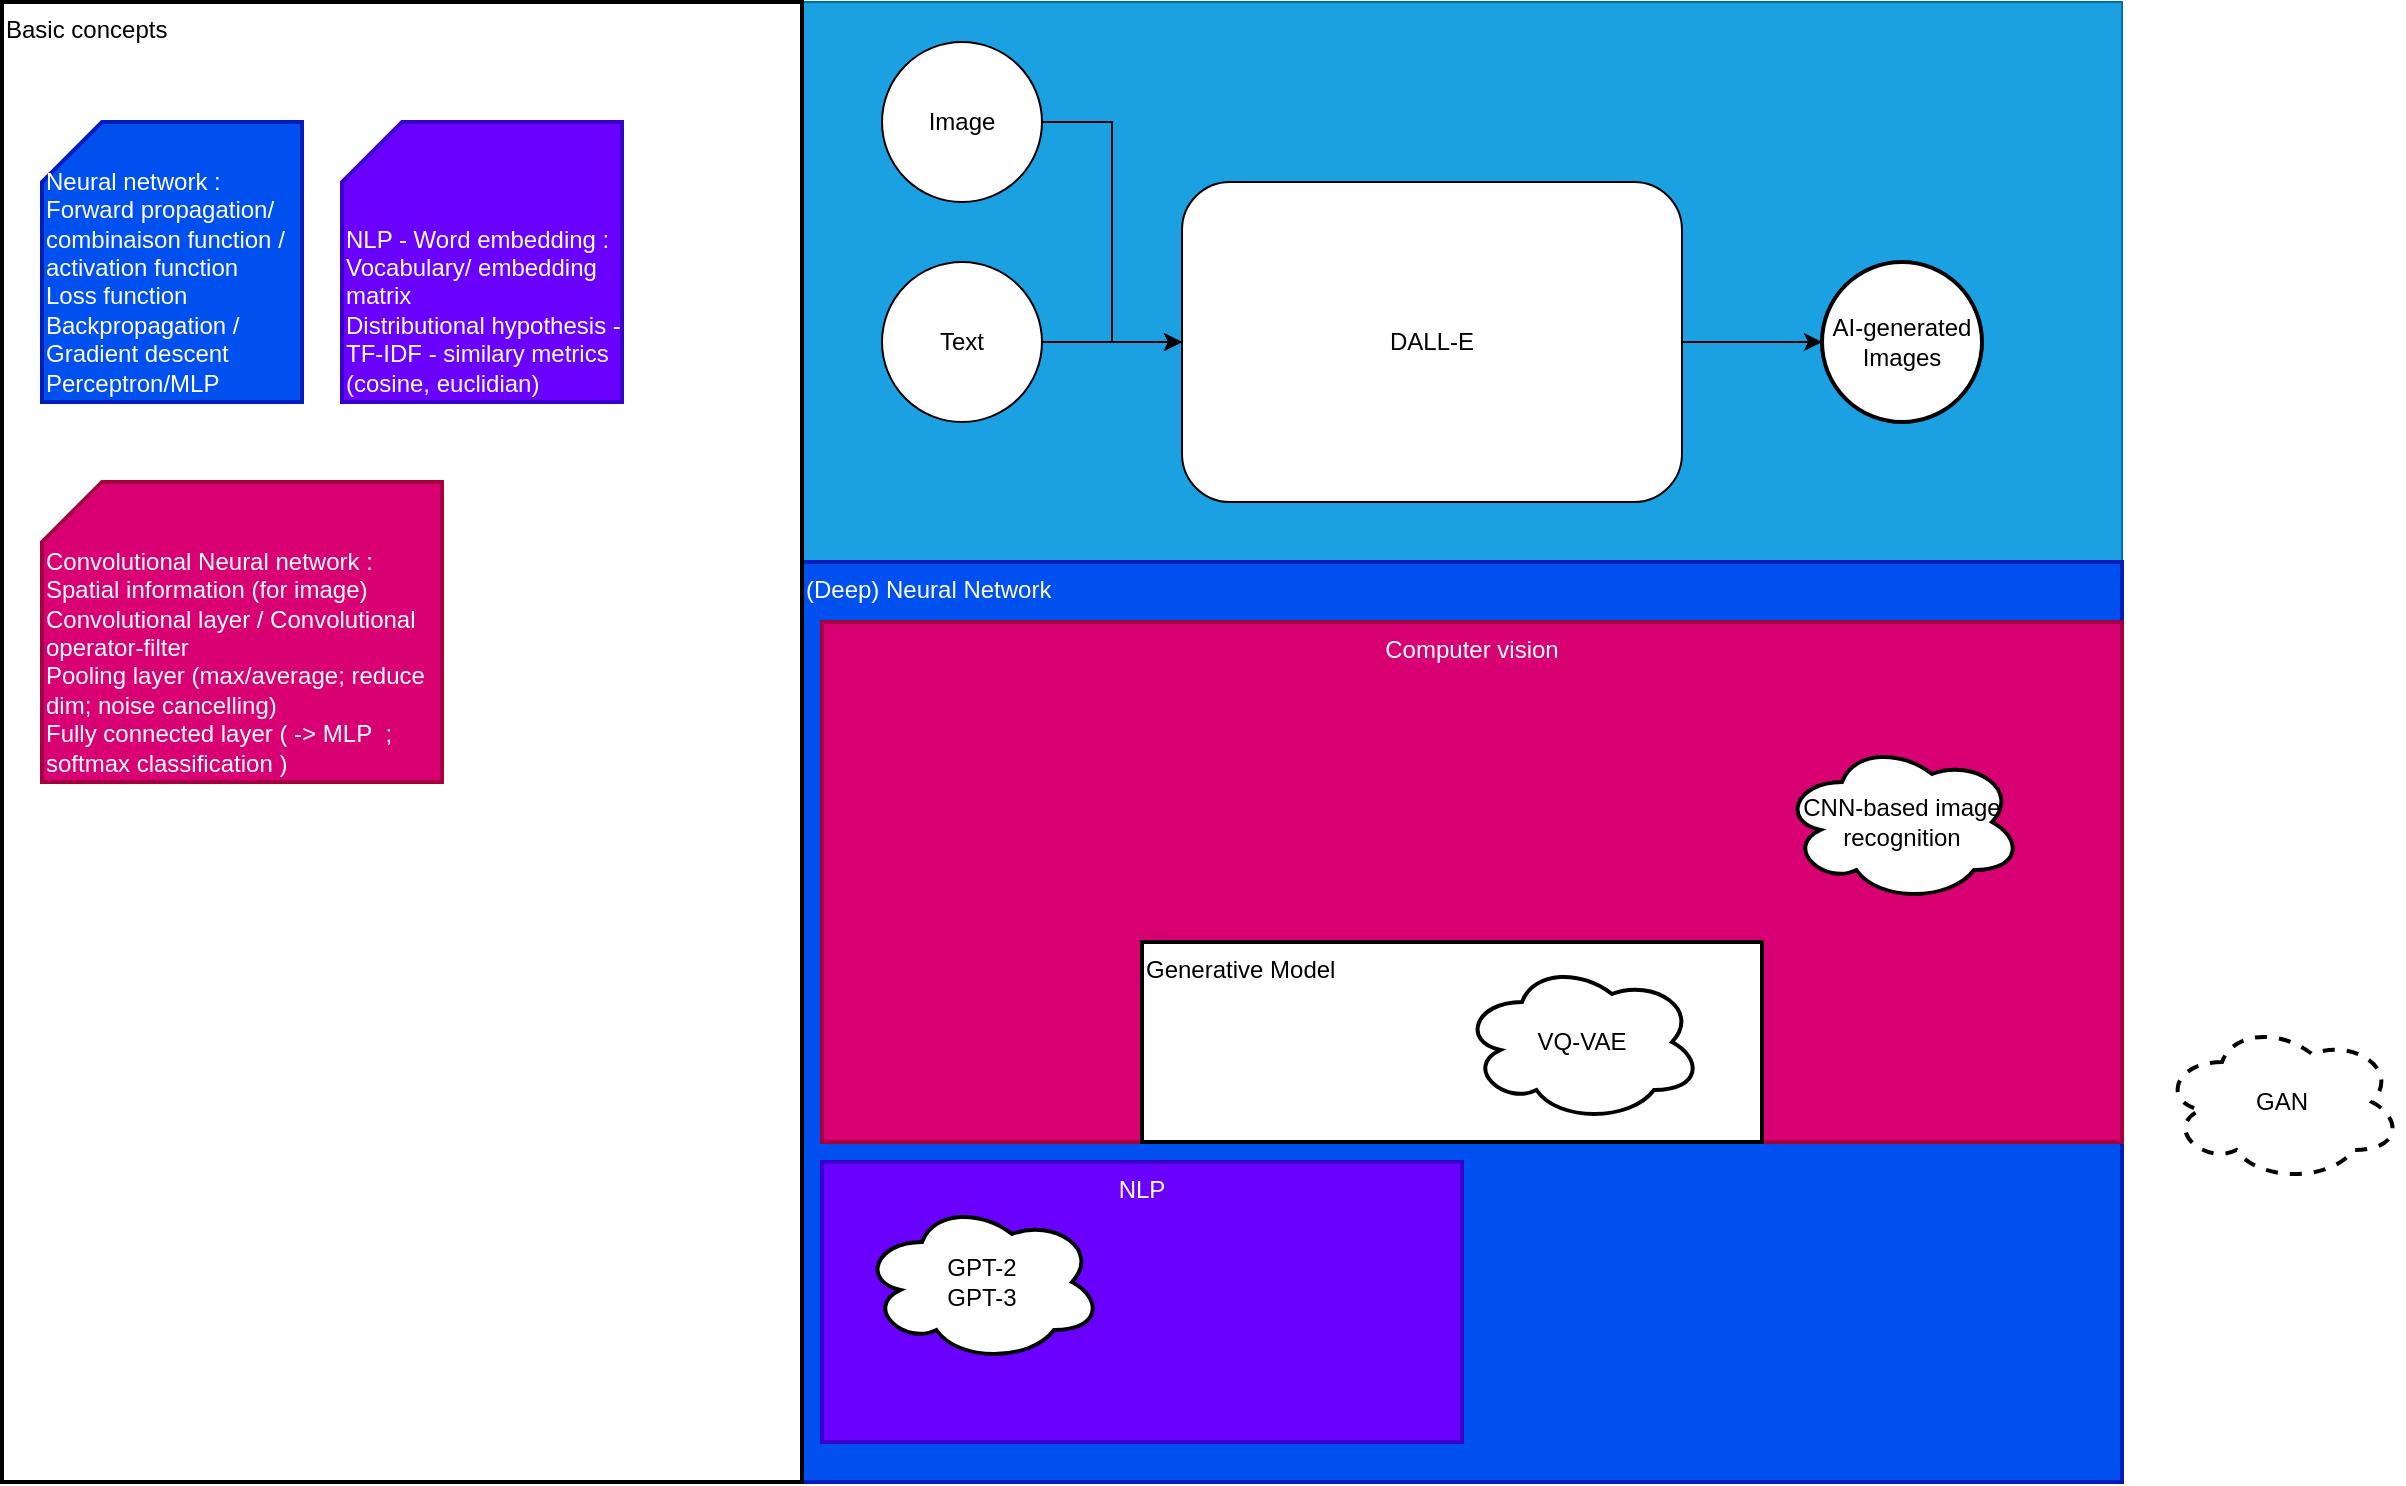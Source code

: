 <mxfile>
    <diagram id="71J7qtDuMBJcCd-01jse" name="Page-1">
        <mxGraphModel dx="1654" dy="649" grid="1" gridSize="10" guides="1" tooltips="1" connect="1" arrows="1" fold="1" page="1" pageScale="1" pageWidth="827" pageHeight="1169" math="0" shadow="0">
            <root>
                <mxCell id="0"/>
                <mxCell id="1" parent="0"/>
                <mxCell id="3" value="" style="rounded=0;whiteSpace=wrap;html=1;fillColor=#1ba1e2;strokeColor=#006EAF;fontColor=#ffffff;" parent="1" vertex="1">
                    <mxGeometry x="110" y="60" width="660" height="540" as="geometry"/>
                </mxCell>
                <mxCell id="11" value="(Deep) Neural Network" style="rounded=0;whiteSpace=wrap;html=1;strokeWidth=2;align=left;verticalAlign=top;fillColor=#0050ef;strokeColor=#001DBC;fontColor=#ffffff;" parent="1" vertex="1">
                    <mxGeometry x="110" y="340" width="660" height="460" as="geometry"/>
                </mxCell>
                <mxCell id="13" value="Computer vision" style="rounded=0;whiteSpace=wrap;html=1;strokeWidth=2;verticalAlign=top;fillColor=#d80073;strokeColor=#A50040;fontColor=#ffffff;" parent="1" vertex="1">
                    <mxGeometry x="120" y="370" width="650" height="260" as="geometry"/>
                </mxCell>
                <mxCell id="19" value="Generative Model" style="rounded=0;whiteSpace=wrap;html=1;strokeWidth=2;gradientColor=none;verticalAlign=top;align=left;" parent="1" vertex="1">
                    <mxGeometry x="280" y="530" width="310" height="100" as="geometry"/>
                </mxCell>
                <mxCell id="9" style="edgeStyle=orthogonalEdgeStyle;rounded=0;orthogonalLoop=1;jettySize=auto;html=1;" parent="1" source="4" target="7" edge="1">
                    <mxGeometry relative="1" as="geometry"/>
                </mxCell>
                <mxCell id="4" value="DALL-E" style="rounded=1;whiteSpace=wrap;html=1;gradientColor=none;" parent="1" vertex="1">
                    <mxGeometry x="300" y="150" width="250" height="160" as="geometry"/>
                </mxCell>
                <mxCell id="8" style="edgeStyle=orthogonalEdgeStyle;rounded=0;orthogonalLoop=1;jettySize=auto;html=1;entryX=0;entryY=0.5;entryDx=0;entryDy=0;" parent="1" source="6" target="4" edge="1">
                    <mxGeometry relative="1" as="geometry"/>
                </mxCell>
                <mxCell id="6" value="Text" style="ellipse;whiteSpace=wrap;html=1;aspect=fixed;gradientColor=none;" parent="1" vertex="1">
                    <mxGeometry x="150" y="190" width="80" height="80" as="geometry"/>
                </mxCell>
                <mxCell id="7" value="AI-generated&lt;br&gt;Images" style="ellipse;whiteSpace=wrap;html=1;aspect=fixed;gradientColor=none;strokeWidth=2;" parent="1" vertex="1">
                    <mxGeometry x="620" y="190" width="80" height="80" as="geometry"/>
                </mxCell>
                <mxCell id="12" value="NLP" style="rounded=0;whiteSpace=wrap;html=1;strokeWidth=2;verticalAlign=top;fillColor=#6a00ff;strokeColor=#3700CC;fontColor=#ffffff;" parent="1" vertex="1">
                    <mxGeometry x="120" y="640" width="320" height="140" as="geometry"/>
                </mxCell>
                <mxCell id="15" value="GPT-2&lt;br&gt;GPT-3" style="ellipse;shape=cloud;whiteSpace=wrap;html=1;strokeWidth=2;gradientColor=none;verticalAlign=middle;" parent="1" vertex="1">
                    <mxGeometry x="140" y="660" width="120" height="80" as="geometry"/>
                </mxCell>
                <mxCell id="16" value="CNN-based image recognition" style="ellipse;shape=cloud;whiteSpace=wrap;html=1;strokeWidth=2;gradientColor=none;verticalAlign=middle;" parent="1" vertex="1">
                    <mxGeometry x="600" y="430" width="120" height="80" as="geometry"/>
                </mxCell>
                <mxCell id="18" value="VQ-VAE" style="ellipse;shape=cloud;whiteSpace=wrap;html=1;strokeWidth=2;gradientColor=none;verticalAlign=middle;" parent="1" vertex="1">
                    <mxGeometry x="440" y="540" width="120" height="80" as="geometry"/>
                </mxCell>
                <mxCell id="20" value="GAN" style="ellipse;shape=cloud;whiteSpace=wrap;html=1;strokeWidth=2;gradientColor=none;verticalAlign=middle;dashed=1;" parent="1" vertex="1">
                    <mxGeometry x="790" y="570" width="120" height="80" as="geometry"/>
                </mxCell>
                <mxCell id="21" value="Basic concepts" style="rounded=0;whiteSpace=wrap;html=1;strokeWidth=2;gradientColor=none;align=left;verticalAlign=top;" parent="1" vertex="1">
                    <mxGeometry x="-290" y="60" width="400" height="740" as="geometry"/>
                </mxCell>
                <mxCell id="23" value="&lt;span&gt;Neural network :&lt;/span&gt;&lt;br&gt;&lt;span&gt;Forward propagation/ combinaison function / activation function&lt;/span&gt;&lt;br&gt;&lt;span&gt;Loss function&lt;/span&gt;&lt;br&gt;&lt;span&gt;Backpropagation / Gradient descent&lt;br&gt;Perceptron/MLP&lt;br&gt;&lt;/span&gt;" style="shape=card;whiteSpace=wrap;html=1;strokeWidth=2;align=left;verticalAlign=bottom;fillColor=#0050ef;strokeColor=#001DBC;fontColor=#ffffff;" parent="1" vertex="1">
                    <mxGeometry x="-270" y="120" width="130" height="140" as="geometry"/>
                </mxCell>
                <mxCell id="24" value="NLP - Word embedding :&lt;br&gt;Vocabulary/ embedding matrix&lt;br&gt;Distributional hypothesis - TF-IDF - similary metrics (cosine, euclidian)" style="shape=card;whiteSpace=wrap;html=1;strokeWidth=2;align=left;verticalAlign=bottom;fillColor=#6a00ff;strokeColor=#3700CC;fontColor=#ffffff;" parent="1" vertex="1">
                    <mxGeometry x="-120" y="120" width="140" height="140" as="geometry"/>
                </mxCell>
                <mxCell id="25" value="&lt;span&gt;Convolutional Neural network :&lt;br&gt;&lt;/span&gt;Spatial information (for image)&lt;br&gt;Convolutional layer / Convolutional operator-filter&lt;br&gt;Pooling layer (max/average; reduce dim; noise cancelling)&lt;br&gt;Fully connected layer ( -&amp;gt; MLP&amp;nbsp; ; softmax classification )" style="shape=card;whiteSpace=wrap;html=1;strokeWidth=2;align=left;verticalAlign=bottom;fillColor=#d80073;strokeColor=#A50040;fontColor=#ffffff;" parent="1" vertex="1">
                    <mxGeometry x="-270" y="300" width="200" height="150" as="geometry"/>
                </mxCell>
                <mxCell id="27" value="" style="edgeStyle=orthogonalEdgeStyle;rounded=0;orthogonalLoop=1;jettySize=auto;html=1;" edge="1" parent="1" source="26" target="4">
                    <mxGeometry relative="1" as="geometry"/>
                </mxCell>
                <mxCell id="26" value="Image" style="ellipse;whiteSpace=wrap;html=1;aspect=fixed;gradientColor=none;" vertex="1" parent="1">
                    <mxGeometry x="150" y="80" width="80" height="80" as="geometry"/>
                </mxCell>
            </root>
        </mxGraphModel>
    </diagram>
</mxfile>
